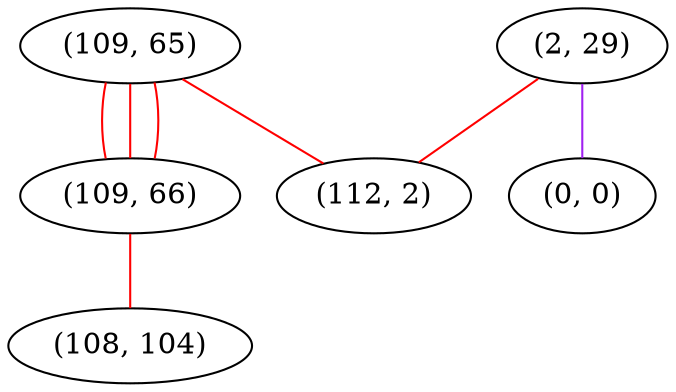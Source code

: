graph "" {
"(109, 65)";
"(2, 29)";
"(0, 0)";
"(109, 66)";
"(112, 2)";
"(108, 104)";
"(109, 65)" -- "(109, 66)"  [color=red, key=0, weight=1];
"(109, 65)" -- "(109, 66)"  [color=red, key=1, weight=1];
"(109, 65)" -- "(109, 66)"  [color=red, key=2, weight=1];
"(109, 65)" -- "(112, 2)"  [color=red, key=0, weight=1];
"(2, 29)" -- "(0, 0)"  [color=purple, key=0, weight=4];
"(2, 29)" -- "(112, 2)"  [color=red, key=0, weight=1];
"(109, 66)" -- "(108, 104)"  [color=red, key=0, weight=1];
}
